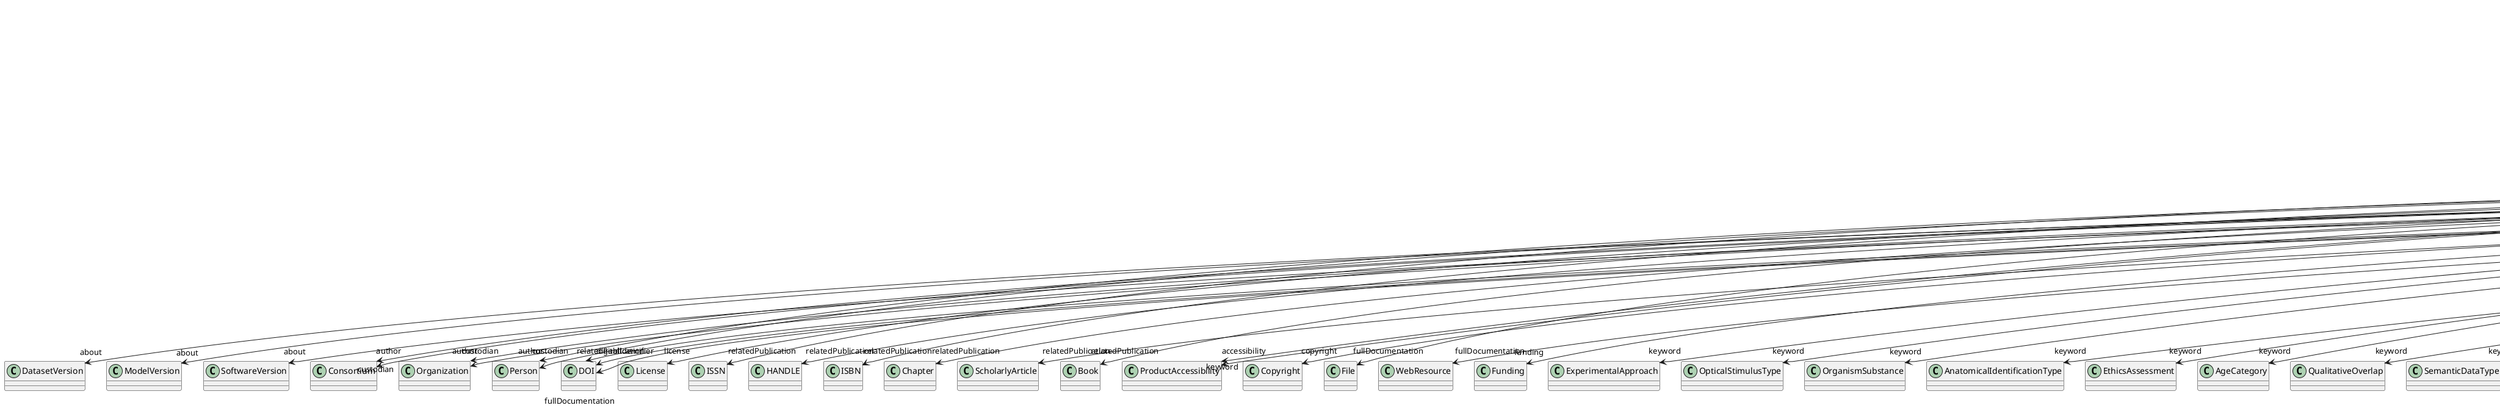 @startuml
class LivePaperVersion {
+about
+author
+digitalIdentifier
+isAlternativeVersionOf
+isNewVersionOf
+license
+modificationDate
+relatedPublication
+accessibility
+copyright
+custodian
+description
+fullDocumentation
+fullName
+funding
+homepage
+howToCite
+keyword
+otherContribution
+releaseDate
+repository
+shortName
+supportChannel
+versionIdentifier
+versionInnovation

}
LivePaperVersion -d-> "about" DatasetVersion
LivePaperVersion -d-> "about" ModelVersion
LivePaperVersion -d-> "about" SoftwareVersion
LivePaperVersion -d-> "author" Consortium
LivePaperVersion -d-> "author" Organization
LivePaperVersion -d-> "author" Person
LivePaperVersion -d-> "digitalIdentifier" DOI
LivePaperVersion -d-> "isAlternativeVersionOf" LivePaperVersion
LivePaperVersion -d-> "isNewVersionOf" LivePaperVersion
LivePaperVersion -d-> "license" License
LivePaperVersion -d-> "relatedPublication" ISSN
LivePaperVersion -d-> "relatedPublication" DOI
LivePaperVersion -d-> "relatedPublication" HANDLE
LivePaperVersion -d-> "relatedPublication" ISBN
LivePaperVersion -d-> "relatedPublication" Chapter
LivePaperVersion -d-> "relatedPublication" ScholarlyArticle
LivePaperVersion -d-> "relatedPublication" Book
LivePaperVersion -d-> "accessibility" ProductAccessibility
LivePaperVersion -d-> "copyright" Copyright
LivePaperVersion -d-> "custodian" Consortium
LivePaperVersion -d-> "custodian" Organization
LivePaperVersion -d-> "custodian" Person
LivePaperVersion -d-> "fullDocumentation" DOI
LivePaperVersion -d-> "fullDocumentation" File
LivePaperVersion -d-> "fullDocumentation" WebResource
LivePaperVersion -d-> "funding" Funding
LivePaperVersion -d-> "keyword" ExperimentalApproach
LivePaperVersion -d-> "keyword" OpticalStimulusType
LivePaperVersion -d-> "keyword" OrganismSubstance
LivePaperVersion -d-> "keyword" AnatomicalIdentificationType
LivePaperVersion -d-> "keyword" EthicsAssessment
LivePaperVersion -d-> "keyword" ProductAccessibility
LivePaperVersion -d-> "keyword" AgeCategory
LivePaperVersion -d-> "keyword" QualitativeOverlap
LivePaperVersion -d-> "keyword" SemanticDataType
LivePaperVersion -d-> "keyword" ElectricalStimulusType
LivePaperVersion -d-> "keyword" CranialWindowReinforcementType
LivePaperVersion -d-> "keyword" SubcellularEntity
LivePaperVersion -d-> "keyword" AuditoryStimulusType
LivePaperVersion -d-> "keyword" TissueSampleType
LivePaperVersion -d-> "keyword" OlfactoryStimulusType
LivePaperVersion -d-> "keyword" DiseaseModel
LivePaperVersion -d-> "keyword" ContributionType
LivePaperVersion -d-> "keyword" AtlasType
LivePaperVersion -d-> "keyword" MeasuredSignalType
LivePaperVersion -d-> "keyword" ActionStatusType
LivePaperVersion -d-> "keyword" Disease
LivePaperVersion -d-> "keyword" Service
LivePaperVersion -d-> "keyword" AnatomicalAxesOrientation
LivePaperVersion -d-> "keyword" Species
LivePaperVersion -d-> "keyword" TypeOfUncertainty
LivePaperVersion -d-> "keyword" Laterality
LivePaperVersion -d-> "keyword" CranialWindowConstructionType
LivePaperVersion -d-> "keyword" OperatingDevice
LivePaperVersion -d-> "keyword" ModelScope
LivePaperVersion -d-> "keyword" UBERONParcellation
LivePaperVersion -d-> "keyword" PatchClampVariation
LivePaperVersion -d-> "keyword" BreedingType
LivePaperVersion -d-> "keyword" Language
LivePaperVersion -d-> "keyword" SoftwareApplicationCategory
LivePaperVersion -d-> "keyword" MeasuredQuantity
LivePaperVersion -d-> "keyword" BiologicalOrder
LivePaperVersion -d-> "keyword" MetaDataModelType
LivePaperVersion -d-> "keyword" Terminology
LivePaperVersion -d-> "keyword" DeviceType
LivePaperVersion -d-> "keyword" CriteriaQualityType
LivePaperVersion -d-> "keyword" AnatomicalPlane
LivePaperVersion -d-> "keyword" BiologicalProcess
LivePaperVersion -d-> "keyword" CellType
LivePaperVersion -d-> "keyword" OrganismSystem
LivePaperVersion -d-> "keyword" PreparationType
LivePaperVersion -d-> "keyword" LearningResourceType
LivePaperVersion -d-> "keyword" StimulationApproach
LivePaperVersion -d-> "keyword" Organ
LivePaperVersion -d-> "keyword" DifferenceMeasure
LivePaperVersion -d-> "keyword" SetupType
LivePaperVersion -d-> "keyword" GeneticStrainType
LivePaperVersion -d-> "keyword" CellCultureType
LivePaperVersion -d-> "keyword" Handedness
LivePaperVersion -d-> "keyword" MolecularEntity
LivePaperVersion -d-> "keyword" OperatingSystem
LivePaperVersion -d-> "keyword" FileBundleGrouping
LivePaperVersion -d-> "keyword" ModelAbstractionLevel
LivePaperVersion -d-> "keyword" FileRepositoryType
LivePaperVersion -d-> "keyword" FileUsageRole
LivePaperVersion -d-> "keyword" BiologicalSex
LivePaperVersion -d-> "keyword" SoftwareFeature
LivePaperVersion -d-> "keyword" TissueSampleAttribute
LivePaperVersion -d-> "keyword" GustatoryStimulusType
LivePaperVersion -d-> "keyword" ProgrammingLanguage
LivePaperVersion -d-> "keyword" StimulationTechnique
LivePaperVersion -d-> "keyword" Technique
LivePaperVersion -d-> "keyword" DataType
LivePaperVersion -d-> "keyword" AnalysisTechnique
LivePaperVersion -d-> "keyword" Colormap
LivePaperVersion -d-> "keyword" AnnotationType
LivePaperVersion -d-> "keyword" SubjectAttribute
LivePaperVersion -d-> "keyword" VisualStimulusType
LivePaperVersion -d-> "keyword" UnitOfMeasurement
LivePaperVersion -d-> "keyword" ChemicalMixtureType
LivePaperVersion -d-> "keyword" TactileStimulusType
LivePaperVersion -d-> "keyword" TermSuggestion
LivePaperVersion -d-> "keyword" AnnotationCriteriaType
LivePaperVersion -d-> "keyword" EducationalLevel
LivePaperVersion -d-> "otherContribution" Contribution
LivePaperVersion -d-> "repository" FileRepository

@enduml
